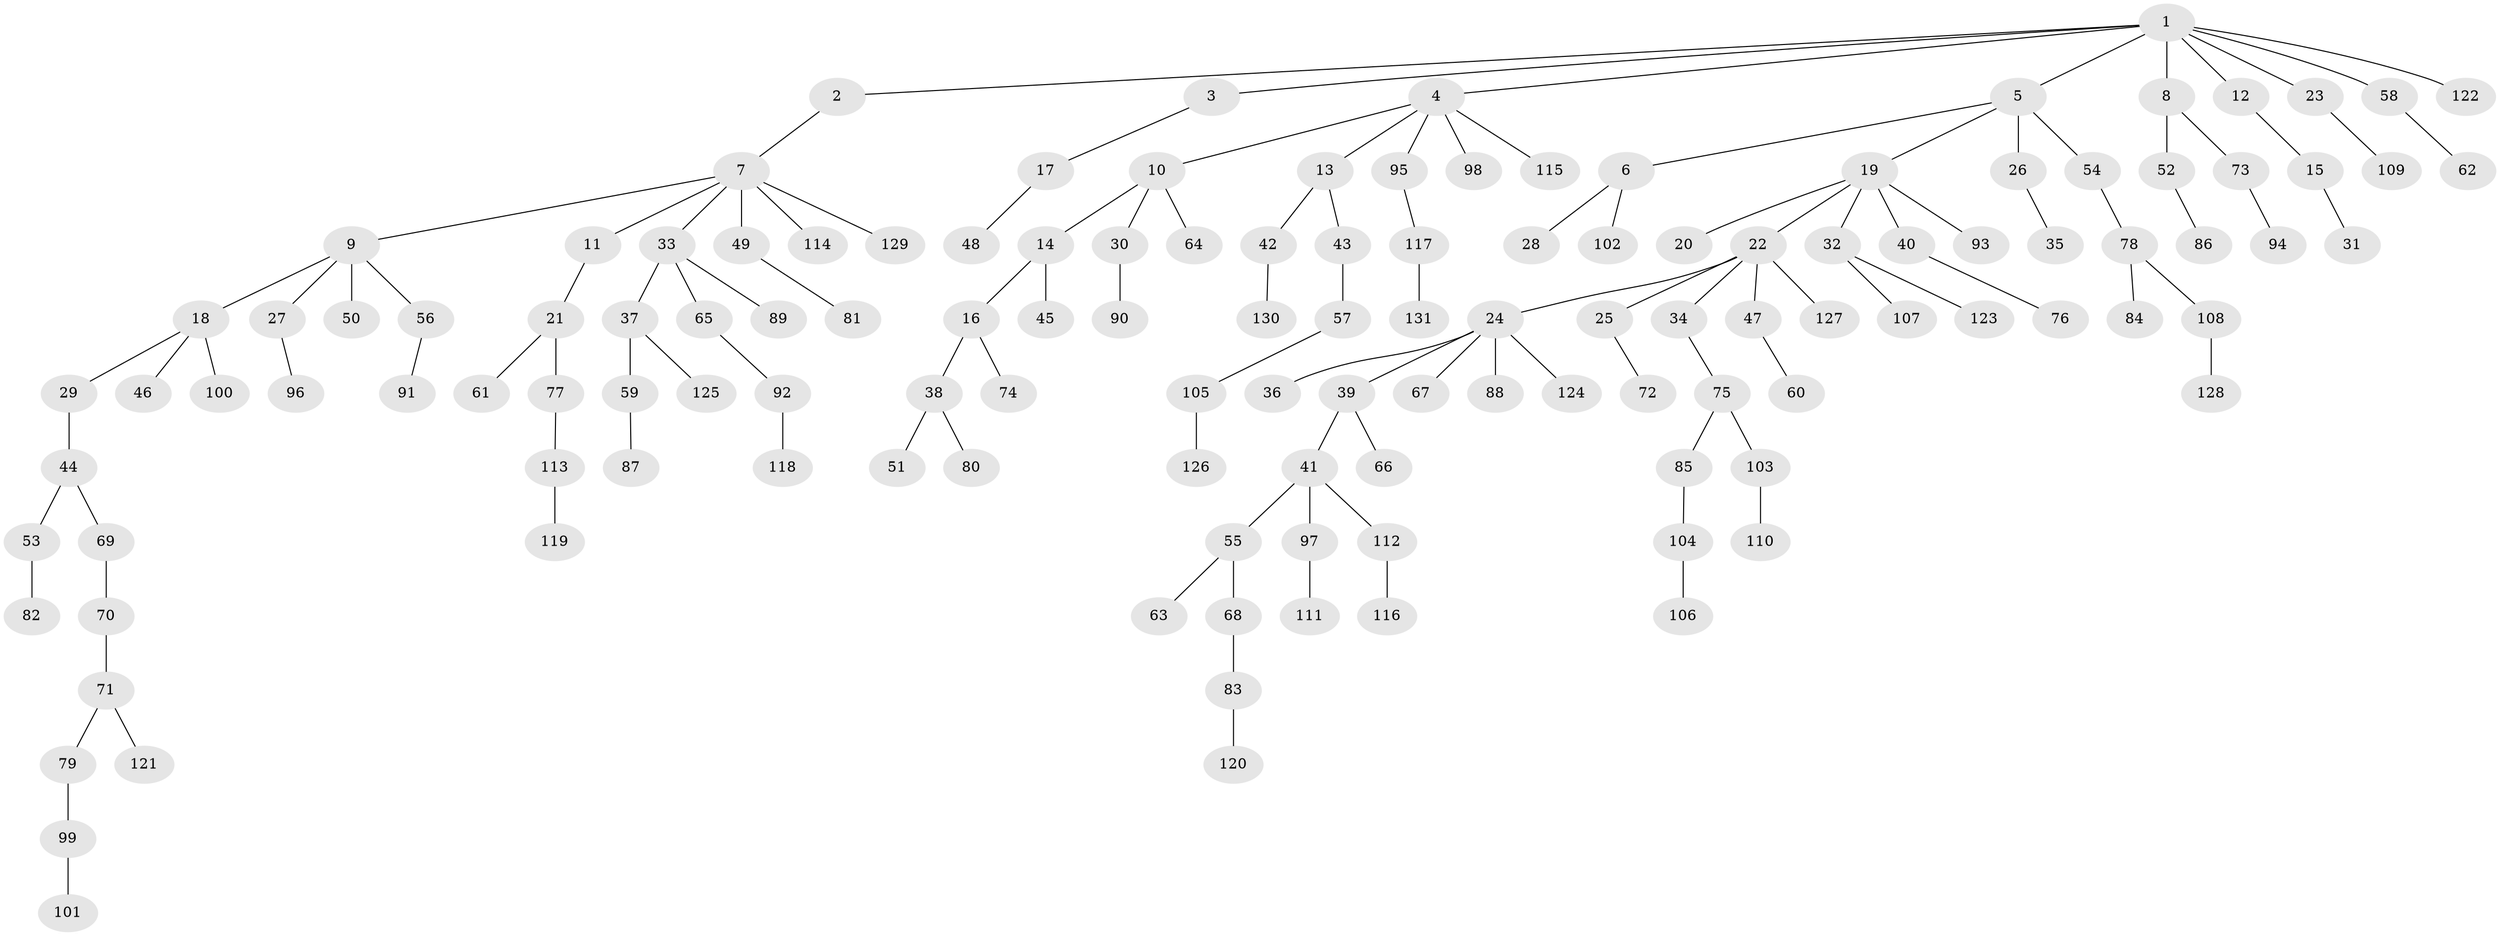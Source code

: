 // Generated by graph-tools (version 1.1) at 2025/11/02/27/25 16:11:28]
// undirected, 131 vertices, 130 edges
graph export_dot {
graph [start="1"]
  node [color=gray90,style=filled];
  1;
  2;
  3;
  4;
  5;
  6;
  7;
  8;
  9;
  10;
  11;
  12;
  13;
  14;
  15;
  16;
  17;
  18;
  19;
  20;
  21;
  22;
  23;
  24;
  25;
  26;
  27;
  28;
  29;
  30;
  31;
  32;
  33;
  34;
  35;
  36;
  37;
  38;
  39;
  40;
  41;
  42;
  43;
  44;
  45;
  46;
  47;
  48;
  49;
  50;
  51;
  52;
  53;
  54;
  55;
  56;
  57;
  58;
  59;
  60;
  61;
  62;
  63;
  64;
  65;
  66;
  67;
  68;
  69;
  70;
  71;
  72;
  73;
  74;
  75;
  76;
  77;
  78;
  79;
  80;
  81;
  82;
  83;
  84;
  85;
  86;
  87;
  88;
  89;
  90;
  91;
  92;
  93;
  94;
  95;
  96;
  97;
  98;
  99;
  100;
  101;
  102;
  103;
  104;
  105;
  106;
  107;
  108;
  109;
  110;
  111;
  112;
  113;
  114;
  115;
  116;
  117;
  118;
  119;
  120;
  121;
  122;
  123;
  124;
  125;
  126;
  127;
  128;
  129;
  130;
  131;
  1 -- 2;
  1 -- 3;
  1 -- 4;
  1 -- 5;
  1 -- 8;
  1 -- 12;
  1 -- 23;
  1 -- 58;
  1 -- 122;
  2 -- 7;
  3 -- 17;
  4 -- 10;
  4 -- 13;
  4 -- 95;
  4 -- 98;
  4 -- 115;
  5 -- 6;
  5 -- 19;
  5 -- 26;
  5 -- 54;
  6 -- 28;
  6 -- 102;
  7 -- 9;
  7 -- 11;
  7 -- 33;
  7 -- 49;
  7 -- 114;
  7 -- 129;
  8 -- 52;
  8 -- 73;
  9 -- 18;
  9 -- 27;
  9 -- 50;
  9 -- 56;
  10 -- 14;
  10 -- 30;
  10 -- 64;
  11 -- 21;
  12 -- 15;
  13 -- 42;
  13 -- 43;
  14 -- 16;
  14 -- 45;
  15 -- 31;
  16 -- 38;
  16 -- 74;
  17 -- 48;
  18 -- 29;
  18 -- 46;
  18 -- 100;
  19 -- 20;
  19 -- 22;
  19 -- 32;
  19 -- 40;
  19 -- 93;
  21 -- 61;
  21 -- 77;
  22 -- 24;
  22 -- 25;
  22 -- 34;
  22 -- 47;
  22 -- 127;
  23 -- 109;
  24 -- 36;
  24 -- 39;
  24 -- 67;
  24 -- 88;
  24 -- 124;
  25 -- 72;
  26 -- 35;
  27 -- 96;
  29 -- 44;
  30 -- 90;
  32 -- 107;
  32 -- 123;
  33 -- 37;
  33 -- 65;
  33 -- 89;
  34 -- 75;
  37 -- 59;
  37 -- 125;
  38 -- 51;
  38 -- 80;
  39 -- 41;
  39 -- 66;
  40 -- 76;
  41 -- 55;
  41 -- 97;
  41 -- 112;
  42 -- 130;
  43 -- 57;
  44 -- 53;
  44 -- 69;
  47 -- 60;
  49 -- 81;
  52 -- 86;
  53 -- 82;
  54 -- 78;
  55 -- 63;
  55 -- 68;
  56 -- 91;
  57 -- 105;
  58 -- 62;
  59 -- 87;
  65 -- 92;
  68 -- 83;
  69 -- 70;
  70 -- 71;
  71 -- 79;
  71 -- 121;
  73 -- 94;
  75 -- 85;
  75 -- 103;
  77 -- 113;
  78 -- 84;
  78 -- 108;
  79 -- 99;
  83 -- 120;
  85 -- 104;
  92 -- 118;
  95 -- 117;
  97 -- 111;
  99 -- 101;
  103 -- 110;
  104 -- 106;
  105 -- 126;
  108 -- 128;
  112 -- 116;
  113 -- 119;
  117 -- 131;
}
